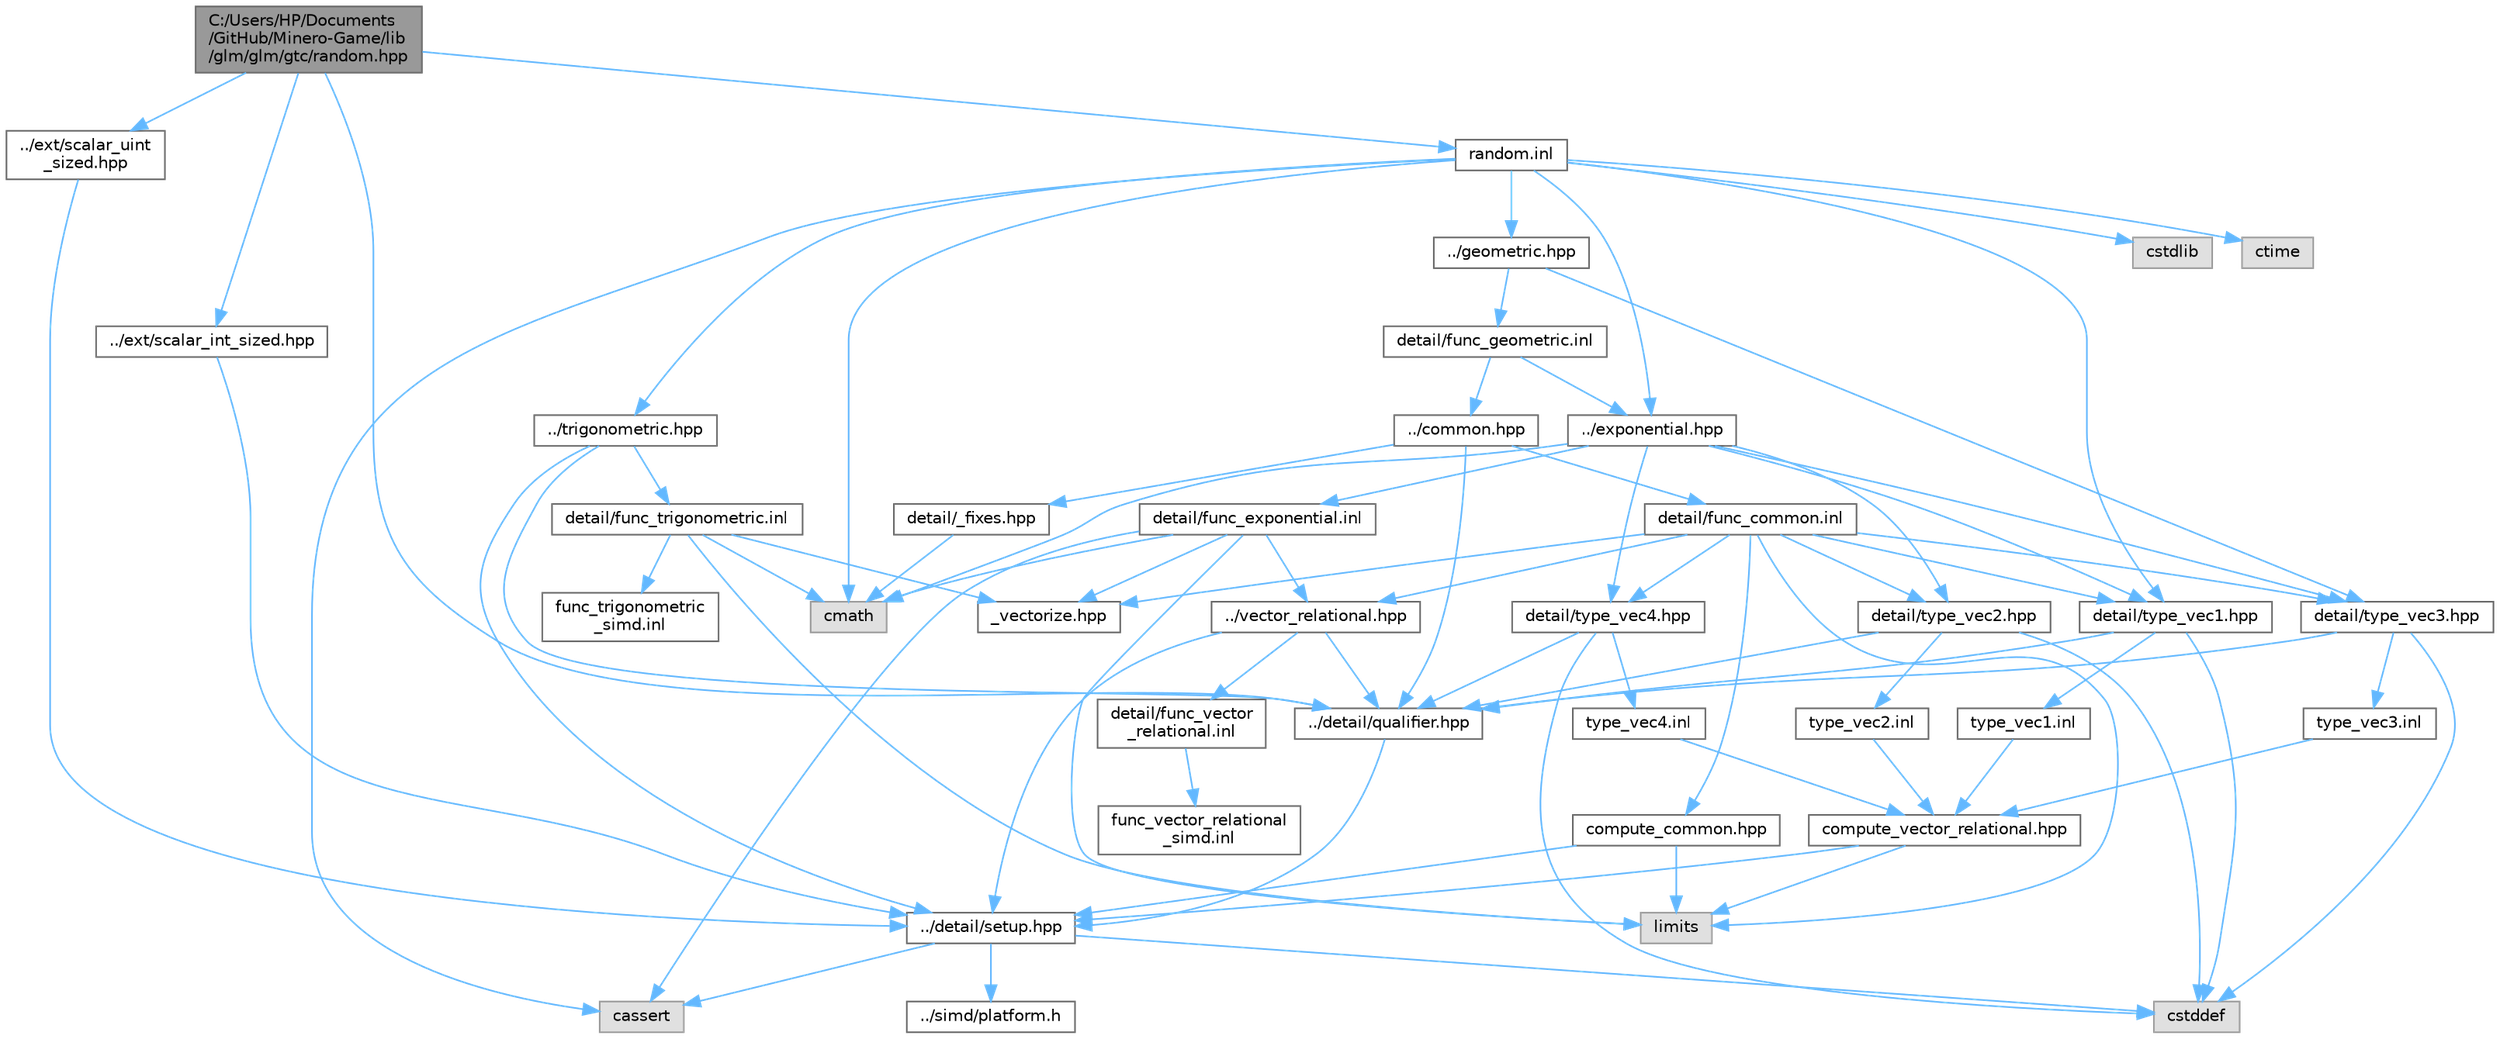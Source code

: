 digraph "C:/Users/HP/Documents/GitHub/Minero-Game/lib/glm/glm/gtc/random.hpp"
{
 // LATEX_PDF_SIZE
  bgcolor="transparent";
  edge [fontname=Helvetica,fontsize=10,labelfontname=Helvetica,labelfontsize=10];
  node [fontname=Helvetica,fontsize=10,shape=box,height=0.2,width=0.4];
  Node1 [id="Node000001",label="C:/Users/HP/Documents\l/GitHub/Minero-Game/lib\l/glm/glm/gtc/random.hpp",height=0.2,width=0.4,color="gray40", fillcolor="grey60", style="filled", fontcolor="black",tooltip=" "];
  Node1 -> Node2 [id="edge77_Node000001_Node000002",color="steelblue1",style="solid",tooltip=" "];
  Node2 [id="Node000002",label="../ext/scalar_int_sized.hpp",height=0.2,width=0.4,color="grey40", fillcolor="white", style="filled",URL="$lib_2glm_2glm_2ext_2scalar__int__sized_8hpp.html",tooltip=" "];
  Node2 -> Node3 [id="edge78_Node000002_Node000003",color="steelblue1",style="solid",tooltip=" "];
  Node3 [id="Node000003",label="../detail/setup.hpp",height=0.2,width=0.4,color="grey40", fillcolor="white", style="filled",URL="$lib_2glm_2glm_2detail_2setup_8hpp.html",tooltip=" "];
  Node3 -> Node4 [id="edge79_Node000003_Node000004",color="steelblue1",style="solid",tooltip=" "];
  Node4 [id="Node000004",label="cassert",height=0.2,width=0.4,color="grey60", fillcolor="#E0E0E0", style="filled",tooltip=" "];
  Node3 -> Node5 [id="edge80_Node000003_Node000005",color="steelblue1",style="solid",tooltip=" "];
  Node5 [id="Node000005",label="cstddef",height=0.2,width=0.4,color="grey60", fillcolor="#E0E0E0", style="filled",tooltip=" "];
  Node3 -> Node6 [id="edge81_Node000003_Node000006",color="steelblue1",style="solid",tooltip=" "];
  Node6 [id="Node000006",label="../simd/platform.h",height=0.2,width=0.4,color="grey40", fillcolor="white", style="filled",URL="$lib_2glm_2glm_2simd_2platform_8h.html",tooltip=" "];
  Node1 -> Node7 [id="edge82_Node000001_Node000007",color="steelblue1",style="solid",tooltip=" "];
  Node7 [id="Node000007",label="../ext/scalar_uint\l_sized.hpp",height=0.2,width=0.4,color="grey40", fillcolor="white", style="filled",URL="$lib_2glm_2glm_2ext_2scalar__uint__sized_8hpp.html",tooltip=" "];
  Node7 -> Node3 [id="edge83_Node000007_Node000003",color="steelblue1",style="solid",tooltip=" "];
  Node1 -> Node8 [id="edge84_Node000001_Node000008",color="steelblue1",style="solid",tooltip=" "];
  Node8 [id="Node000008",label="../detail/qualifier.hpp",height=0.2,width=0.4,color="grey40", fillcolor="white", style="filled",URL="$lib_2glm_2glm_2detail_2qualifier_8hpp.html",tooltip=" "];
  Node8 -> Node3 [id="edge85_Node000008_Node000003",color="steelblue1",style="solid",tooltip=" "];
  Node1 -> Node9 [id="edge86_Node000001_Node000009",color="steelblue1",style="solid",tooltip=" "];
  Node9 [id="Node000009",label="random.inl",height=0.2,width=0.4,color="grey40", fillcolor="white", style="filled",URL="$lib_2glm_2glm_2gtc_2random_8inl.html",tooltip=" "];
  Node9 -> Node10 [id="edge87_Node000009_Node000010",color="steelblue1",style="solid",tooltip=" "];
  Node10 [id="Node000010",label="../geometric.hpp",height=0.2,width=0.4,color="grey40", fillcolor="white", style="filled",URL="$lib_2glm_2glm_2geometric_8hpp.html",tooltip=" "];
  Node10 -> Node11 [id="edge88_Node000010_Node000011",color="steelblue1",style="solid",tooltip=" "];
  Node11 [id="Node000011",label="detail/type_vec3.hpp",height=0.2,width=0.4,color="grey40", fillcolor="white", style="filled",URL="$lib_2glm_2glm_2detail_2type__vec3_8hpp.html",tooltip=" "];
  Node11 -> Node8 [id="edge89_Node000011_Node000008",color="steelblue1",style="solid",tooltip=" "];
  Node11 -> Node5 [id="edge90_Node000011_Node000005",color="steelblue1",style="solid",tooltip=" "];
  Node11 -> Node12 [id="edge91_Node000011_Node000012",color="steelblue1",style="solid",tooltip=" "];
  Node12 [id="Node000012",label="type_vec3.inl",height=0.2,width=0.4,color="grey40", fillcolor="white", style="filled",URL="$lib_2glm_2glm_2detail_2type__vec3_8inl.html",tooltip=" "];
  Node12 -> Node13 [id="edge92_Node000012_Node000013",color="steelblue1",style="solid",tooltip=" "];
  Node13 [id="Node000013",label="compute_vector_relational.hpp",height=0.2,width=0.4,color="grey40", fillcolor="white", style="filled",URL="$lib_2glm_2glm_2detail_2compute__vector__relational_8hpp.html",tooltip=" "];
  Node13 -> Node3 [id="edge93_Node000013_Node000003",color="steelblue1",style="solid",tooltip=" "];
  Node13 -> Node14 [id="edge94_Node000013_Node000014",color="steelblue1",style="solid",tooltip=" "];
  Node14 [id="Node000014",label="limits",height=0.2,width=0.4,color="grey60", fillcolor="#E0E0E0", style="filled",tooltip=" "];
  Node10 -> Node15 [id="edge95_Node000010_Node000015",color="steelblue1",style="solid",tooltip=" "];
  Node15 [id="Node000015",label="detail/func_geometric.inl",height=0.2,width=0.4,color="grey40", fillcolor="white", style="filled",URL="$lib_2glm_2glm_2detail_2func__geometric_8inl.html",tooltip=" "];
  Node15 -> Node16 [id="edge96_Node000015_Node000016",color="steelblue1",style="solid",tooltip=" "];
  Node16 [id="Node000016",label="../exponential.hpp",height=0.2,width=0.4,color="grey40", fillcolor="white", style="filled",URL="$lib_2glm_2glm_2exponential_8hpp.html",tooltip=" "];
  Node16 -> Node17 [id="edge97_Node000016_Node000017",color="steelblue1",style="solid",tooltip=" "];
  Node17 [id="Node000017",label="detail/type_vec1.hpp",height=0.2,width=0.4,color="grey40", fillcolor="white", style="filled",URL="$lib_2glm_2glm_2detail_2type__vec1_8hpp.html",tooltip=" "];
  Node17 -> Node8 [id="edge98_Node000017_Node000008",color="steelblue1",style="solid",tooltip=" "];
  Node17 -> Node5 [id="edge99_Node000017_Node000005",color="steelblue1",style="solid",tooltip=" "];
  Node17 -> Node18 [id="edge100_Node000017_Node000018",color="steelblue1",style="solid",tooltip=" "];
  Node18 [id="Node000018",label="type_vec1.inl",height=0.2,width=0.4,color="grey40", fillcolor="white", style="filled",URL="$lib_2glm_2glm_2detail_2type__vec1_8inl.html",tooltip=" "];
  Node18 -> Node13 [id="edge101_Node000018_Node000013",color="steelblue1",style="solid",tooltip=" "];
  Node16 -> Node19 [id="edge102_Node000016_Node000019",color="steelblue1",style="solid",tooltip=" "];
  Node19 [id="Node000019",label="detail/type_vec2.hpp",height=0.2,width=0.4,color="grey40", fillcolor="white", style="filled",URL="$lib_2glm_2glm_2detail_2type__vec2_8hpp.html",tooltip=" "];
  Node19 -> Node8 [id="edge103_Node000019_Node000008",color="steelblue1",style="solid",tooltip=" "];
  Node19 -> Node5 [id="edge104_Node000019_Node000005",color="steelblue1",style="solid",tooltip=" "];
  Node19 -> Node20 [id="edge105_Node000019_Node000020",color="steelblue1",style="solid",tooltip=" "];
  Node20 [id="Node000020",label="type_vec2.inl",height=0.2,width=0.4,color="grey40", fillcolor="white", style="filled",URL="$lib_2glm_2glm_2detail_2type__vec2_8inl.html",tooltip=" "];
  Node20 -> Node13 [id="edge106_Node000020_Node000013",color="steelblue1",style="solid",tooltip=" "];
  Node16 -> Node11 [id="edge107_Node000016_Node000011",color="steelblue1",style="solid",tooltip=" "];
  Node16 -> Node21 [id="edge108_Node000016_Node000021",color="steelblue1",style="solid",tooltip=" "];
  Node21 [id="Node000021",label="detail/type_vec4.hpp",height=0.2,width=0.4,color="grey40", fillcolor="white", style="filled",URL="$lib_2glm_2glm_2detail_2type__vec4_8hpp.html",tooltip=" "];
  Node21 -> Node8 [id="edge109_Node000021_Node000008",color="steelblue1",style="solid",tooltip=" "];
  Node21 -> Node5 [id="edge110_Node000021_Node000005",color="steelblue1",style="solid",tooltip=" "];
  Node21 -> Node22 [id="edge111_Node000021_Node000022",color="steelblue1",style="solid",tooltip=" "];
  Node22 [id="Node000022",label="type_vec4.inl",height=0.2,width=0.4,color="grey40", fillcolor="white", style="filled",URL="$lib_2glm_2glm_2detail_2type__vec4_8inl.html",tooltip=" "];
  Node22 -> Node13 [id="edge112_Node000022_Node000013",color="steelblue1",style="solid",tooltip=" "];
  Node16 -> Node23 [id="edge113_Node000016_Node000023",color="steelblue1",style="solid",tooltip=" "];
  Node23 [id="Node000023",label="cmath",height=0.2,width=0.4,color="grey60", fillcolor="#E0E0E0", style="filled",tooltip=" "];
  Node16 -> Node24 [id="edge114_Node000016_Node000024",color="steelblue1",style="solid",tooltip=" "];
  Node24 [id="Node000024",label="detail/func_exponential.inl",height=0.2,width=0.4,color="grey40", fillcolor="white", style="filled",URL="$lib_2glm_2glm_2detail_2func__exponential_8inl.html",tooltip=" "];
  Node24 -> Node25 [id="edge115_Node000024_Node000025",color="steelblue1",style="solid",tooltip=" "];
  Node25 [id="Node000025",label="../vector_relational.hpp",height=0.2,width=0.4,color="grey40", fillcolor="white", style="filled",URL="$lib_2glm_2glm_2vector__relational_8hpp.html",tooltip=" "];
  Node25 -> Node8 [id="edge116_Node000025_Node000008",color="steelblue1",style="solid",tooltip=" "];
  Node25 -> Node3 [id="edge117_Node000025_Node000003",color="steelblue1",style="solid",tooltip=" "];
  Node25 -> Node26 [id="edge118_Node000025_Node000026",color="steelblue1",style="solid",tooltip=" "];
  Node26 [id="Node000026",label="detail/func_vector\l_relational.inl",height=0.2,width=0.4,color="grey40", fillcolor="white", style="filled",URL="$lib_2glm_2glm_2detail_2func__vector__relational_8inl.html",tooltip=" "];
  Node26 -> Node27 [id="edge119_Node000026_Node000027",color="steelblue1",style="solid",tooltip=" "];
  Node27 [id="Node000027",label="func_vector_relational\l_simd.inl",height=0.2,width=0.4,color="grey40", fillcolor="white", style="filled",URL="$lib_2glm_2glm_2detail_2func__vector__relational__simd_8inl.html",tooltip=" "];
  Node24 -> Node28 [id="edge120_Node000024_Node000028",color="steelblue1",style="solid",tooltip=" "];
  Node28 [id="Node000028",label="_vectorize.hpp",height=0.2,width=0.4,color="grey40", fillcolor="white", style="filled",URL="$lib_2glm_2glm_2detail_2__vectorize_8hpp.html",tooltip=" "];
  Node24 -> Node14 [id="edge121_Node000024_Node000014",color="steelblue1",style="solid",tooltip=" "];
  Node24 -> Node23 [id="edge122_Node000024_Node000023",color="steelblue1",style="solid",tooltip=" "];
  Node24 -> Node4 [id="edge123_Node000024_Node000004",color="steelblue1",style="solid",tooltip=" "];
  Node15 -> Node29 [id="edge124_Node000015_Node000029",color="steelblue1",style="solid",tooltip=" "];
  Node29 [id="Node000029",label="../common.hpp",height=0.2,width=0.4,color="grey40", fillcolor="white", style="filled",URL="$lib_2glm_2glm_2common_8hpp.html",tooltip=" "];
  Node29 -> Node8 [id="edge125_Node000029_Node000008",color="steelblue1",style="solid",tooltip=" "];
  Node29 -> Node30 [id="edge126_Node000029_Node000030",color="steelblue1",style="solid",tooltip=" "];
  Node30 [id="Node000030",label="detail/_fixes.hpp",height=0.2,width=0.4,color="grey40", fillcolor="white", style="filled",URL="$lib_2glm_2glm_2detail_2__fixes_8hpp.html",tooltip=" "];
  Node30 -> Node23 [id="edge127_Node000030_Node000023",color="steelblue1",style="solid",tooltip=" "];
  Node29 -> Node31 [id="edge128_Node000029_Node000031",color="steelblue1",style="solid",tooltip=" "];
  Node31 [id="Node000031",label="detail/func_common.inl",height=0.2,width=0.4,color="grey40", fillcolor="white", style="filled",URL="$lib_2glm_2glm_2detail_2func__common_8inl.html",tooltip=" "];
  Node31 -> Node25 [id="edge129_Node000031_Node000025",color="steelblue1",style="solid",tooltip=" "];
  Node31 -> Node32 [id="edge130_Node000031_Node000032",color="steelblue1",style="solid",tooltip=" "];
  Node32 [id="Node000032",label="compute_common.hpp",height=0.2,width=0.4,color="grey40", fillcolor="white", style="filled",URL="$lib_2glm_2glm_2detail_2compute__common_8hpp.html",tooltip=" "];
  Node32 -> Node3 [id="edge131_Node000032_Node000003",color="steelblue1",style="solid",tooltip=" "];
  Node32 -> Node14 [id="edge132_Node000032_Node000014",color="steelblue1",style="solid",tooltip=" "];
  Node31 -> Node17 [id="edge133_Node000031_Node000017",color="steelblue1",style="solid",tooltip=" "];
  Node31 -> Node19 [id="edge134_Node000031_Node000019",color="steelblue1",style="solid",tooltip=" "];
  Node31 -> Node11 [id="edge135_Node000031_Node000011",color="steelblue1",style="solid",tooltip=" "];
  Node31 -> Node21 [id="edge136_Node000031_Node000021",color="steelblue1",style="solid",tooltip=" "];
  Node31 -> Node28 [id="edge137_Node000031_Node000028",color="steelblue1",style="solid",tooltip=" "];
  Node31 -> Node14 [id="edge138_Node000031_Node000014",color="steelblue1",style="solid",tooltip=" "];
  Node9 -> Node16 [id="edge139_Node000009_Node000016",color="steelblue1",style="solid",tooltip=" "];
  Node9 -> Node33 [id="edge140_Node000009_Node000033",color="steelblue1",style="solid",tooltip=" "];
  Node33 [id="Node000033",label="../trigonometric.hpp",height=0.2,width=0.4,color="grey40", fillcolor="white", style="filled",URL="$lib_2glm_2glm_2trigonometric_8hpp.html",tooltip=" "];
  Node33 -> Node3 [id="edge141_Node000033_Node000003",color="steelblue1",style="solid",tooltip=" "];
  Node33 -> Node8 [id="edge142_Node000033_Node000008",color="steelblue1",style="solid",tooltip=" "];
  Node33 -> Node34 [id="edge143_Node000033_Node000034",color="steelblue1",style="solid",tooltip=" "];
  Node34 [id="Node000034",label="detail/func_trigonometric.inl",height=0.2,width=0.4,color="grey40", fillcolor="white", style="filled",URL="$lib_2glm_2glm_2detail_2func__trigonometric_8inl.html",tooltip=" "];
  Node34 -> Node28 [id="edge144_Node000034_Node000028",color="steelblue1",style="solid",tooltip=" "];
  Node34 -> Node23 [id="edge145_Node000034_Node000023",color="steelblue1",style="solid",tooltip=" "];
  Node34 -> Node14 [id="edge146_Node000034_Node000014",color="steelblue1",style="solid",tooltip=" "];
  Node34 -> Node35 [id="edge147_Node000034_Node000035",color="steelblue1",style="solid",tooltip=" "];
  Node35 [id="Node000035",label="func_trigonometric\l_simd.inl",height=0.2,width=0.4,color="grey40", fillcolor="white", style="filled",URL="$lib_2glm_2glm_2detail_2func__trigonometric__simd_8inl.html",tooltip=" "];
  Node9 -> Node17 [id="edge148_Node000009_Node000017",color="steelblue1",style="solid",tooltip=" "];
  Node9 -> Node36 [id="edge149_Node000009_Node000036",color="steelblue1",style="solid",tooltip=" "];
  Node36 [id="Node000036",label="cstdlib",height=0.2,width=0.4,color="grey60", fillcolor="#E0E0E0", style="filled",tooltip=" "];
  Node9 -> Node37 [id="edge150_Node000009_Node000037",color="steelblue1",style="solid",tooltip=" "];
  Node37 [id="Node000037",label="ctime",height=0.2,width=0.4,color="grey60", fillcolor="#E0E0E0", style="filled",tooltip=" "];
  Node9 -> Node4 [id="edge151_Node000009_Node000004",color="steelblue1",style="solid",tooltip=" "];
  Node9 -> Node23 [id="edge152_Node000009_Node000023",color="steelblue1",style="solid",tooltip=" "];
}
